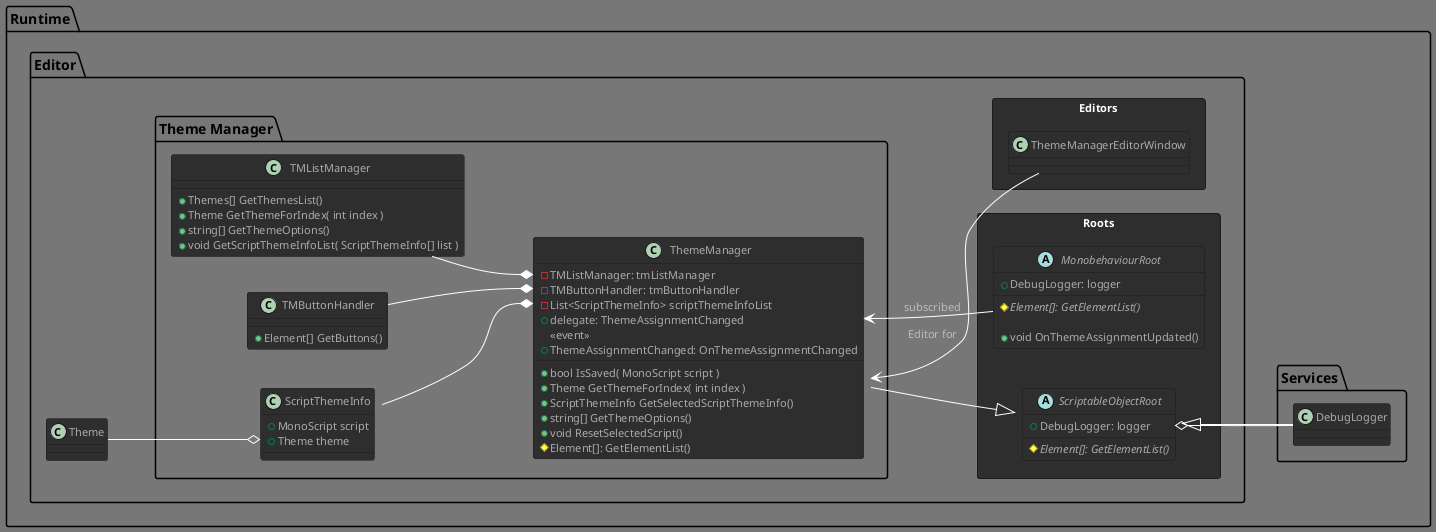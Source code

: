 ﻿@startuml

!theme reddress-darkblue
' !theme reddress-darkorange
' !include https://raw.githubusercontent.com/bschwarz/puml-themes/master/themes/cyborg/puml-theme-cyborg.puml


left to right direction

package "Runtime" <<Folder>> {

    package "Services"{
        class DebugLogger{
        }
   
    }
    
    
    
    package "Editor" <<Folder>> {
    
        package "Roots" <<Rectangle>> {
            abstract class ScriptableObjectRoot{
                + DebugLogger: logger
                {abstract} # Element[]: GetElementList()
            }
            
            abstract class MonobehaviourRoot{
                + DebugLogger: logger
                {abstract} # Element[]: GetElementList()
                
                + void OnThemeAssignmentUpdated()
            }
        }
        
        
        
        package "Editors" <<Rectangle>> {
            class ThemeManagerEditorWindow{
                
            }
        }
        
        class Theme{
        }
       
        
        
        DebugLogger -down-o ScriptableObjectRoot::logger
        DebugLogger -up-|> ScriptableObjectRoot

    
        package "Theme Manager" {
            ThemeManagerEditorWindow -up-> ThemeManager : Editor for
            ThemeManager --|> ScriptableObjectRoot
            
            MonobehaviourRoot --> ThemeManager::ThemeAssignmentChanged : subscribed
            TMListManager --* ThemeManager::tmListManager
            TMButtonHandler --* ThemeManager::tmButtonHandler
            ScriptThemeInfo --* ThemeManager::scriptThemeInfoList
            
            Theme --o ScriptThemeInfo::theme

            
            
            class ThemeManager{
                - TMListManager: tmListManager
                - TMButtonHandler: tmButtonHandler
                - List<ScriptThemeInfo> scriptThemeInfoList
                + delegate: ThemeAssignmentChanged
                <<event>>
                + ThemeAssignmentChanged: OnThemeAssignmentChanged

                
                + bool IsSaved( MonoScript script )
                + Theme GetThemeForIndex( int index )
                + ScriptThemeInfo GetSelectedScriptThemeInfo()
                + string[] GetThemeOptions()
                + void ResetSelectedScript()
                # Element[]: GetElementList()
            }
            
            class ScriptThemeInfo{
                + MonoScript script
                + Theme theme
            }
            
            class TMButtonHandler{
                + Element[] GetButtons()
            }
            
            class TMListManager{
                + Themes[] GetThemesList()
                + Theme GetThemeForIndex( int index )
                + string[] GetThemeOptions()
                + void GetScriptThemeInfoList( ScriptThemeInfo[] list )
            }
        }
    }

}


@enduml